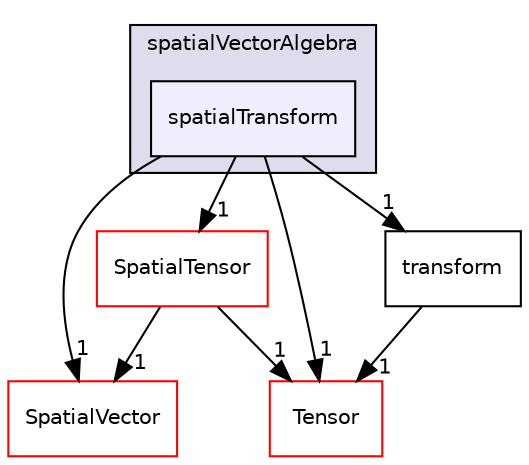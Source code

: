 digraph "src/OpenFOAM/primitives/spatialVectorAlgebra/spatialTransform" {
  bgcolor=transparent;
  compound=true
  node [ fontsize="10", fontname="Helvetica"];
  edge [ labelfontsize="10", labelfontname="Helvetica"];
  subgraph clusterdir_0d054148b2ad42a055e9a559a10add02 {
    graph [ bgcolor="#ddddee", pencolor="black", label="spatialVectorAlgebra" fontname="Helvetica", fontsize="10", URL="dir_0d054148b2ad42a055e9a559a10add02.html"]
  dir_73b639c86d178154b965c88988d998a8 [shape=box, label="spatialTransform", style="filled", fillcolor="#eeeeff", pencolor="black", URL="dir_73b639c86d178154b965c88988d998a8.html"];
  }
  dir_1a21c85ef952176fd1a5b65876ff17ef [shape=box label="SpatialVector" color="red" URL="dir_1a21c85ef952176fd1a5b65876ff17ef.html"];
  dir_a6b8a6f9dface4c74b0aa8fa3cc8b4c1 [shape=box label="SpatialTensor" color="red" URL="dir_a6b8a6f9dface4c74b0aa8fa3cc8b4c1.html"];
  dir_15da0e2a135f43ffeb4645c968ce8ac7 [shape=box label="Tensor" color="red" URL="dir_15da0e2a135f43ffeb4645c968ce8ac7.html"];
  dir_9cf74317c7eb616c4d20a1fef726f411 [shape=box label="transform" URL="dir_9cf74317c7eb616c4d20a1fef726f411.html"];
  dir_a6b8a6f9dface4c74b0aa8fa3cc8b4c1->dir_1a21c85ef952176fd1a5b65876ff17ef [headlabel="1", labeldistance=1.5 headhref="dir_002447_002450.html"];
  dir_a6b8a6f9dface4c74b0aa8fa3cc8b4c1->dir_15da0e2a135f43ffeb4645c968ce8ac7 [headlabel="1", labeldistance=1.5 headhref="dir_002447_002472.html"];
  dir_73b639c86d178154b965c88988d998a8->dir_1a21c85ef952176fd1a5b65876ff17ef [headlabel="1", labeldistance=1.5 headhref="dir_002449_002450.html"];
  dir_73b639c86d178154b965c88988d998a8->dir_a6b8a6f9dface4c74b0aa8fa3cc8b4c1 [headlabel="1", labeldistance=1.5 headhref="dir_002449_002447.html"];
  dir_73b639c86d178154b965c88988d998a8->dir_15da0e2a135f43ffeb4645c968ce8ac7 [headlabel="1", labeldistance=1.5 headhref="dir_002449_002472.html"];
  dir_73b639c86d178154b965c88988d998a8->dir_9cf74317c7eb616c4d20a1fef726f411 [headlabel="1", labeldistance=1.5 headhref="dir_002449_002479.html"];
  dir_9cf74317c7eb616c4d20a1fef726f411->dir_15da0e2a135f43ffeb4645c968ce8ac7 [headlabel="1", labeldistance=1.5 headhref="dir_002479_002472.html"];
}
